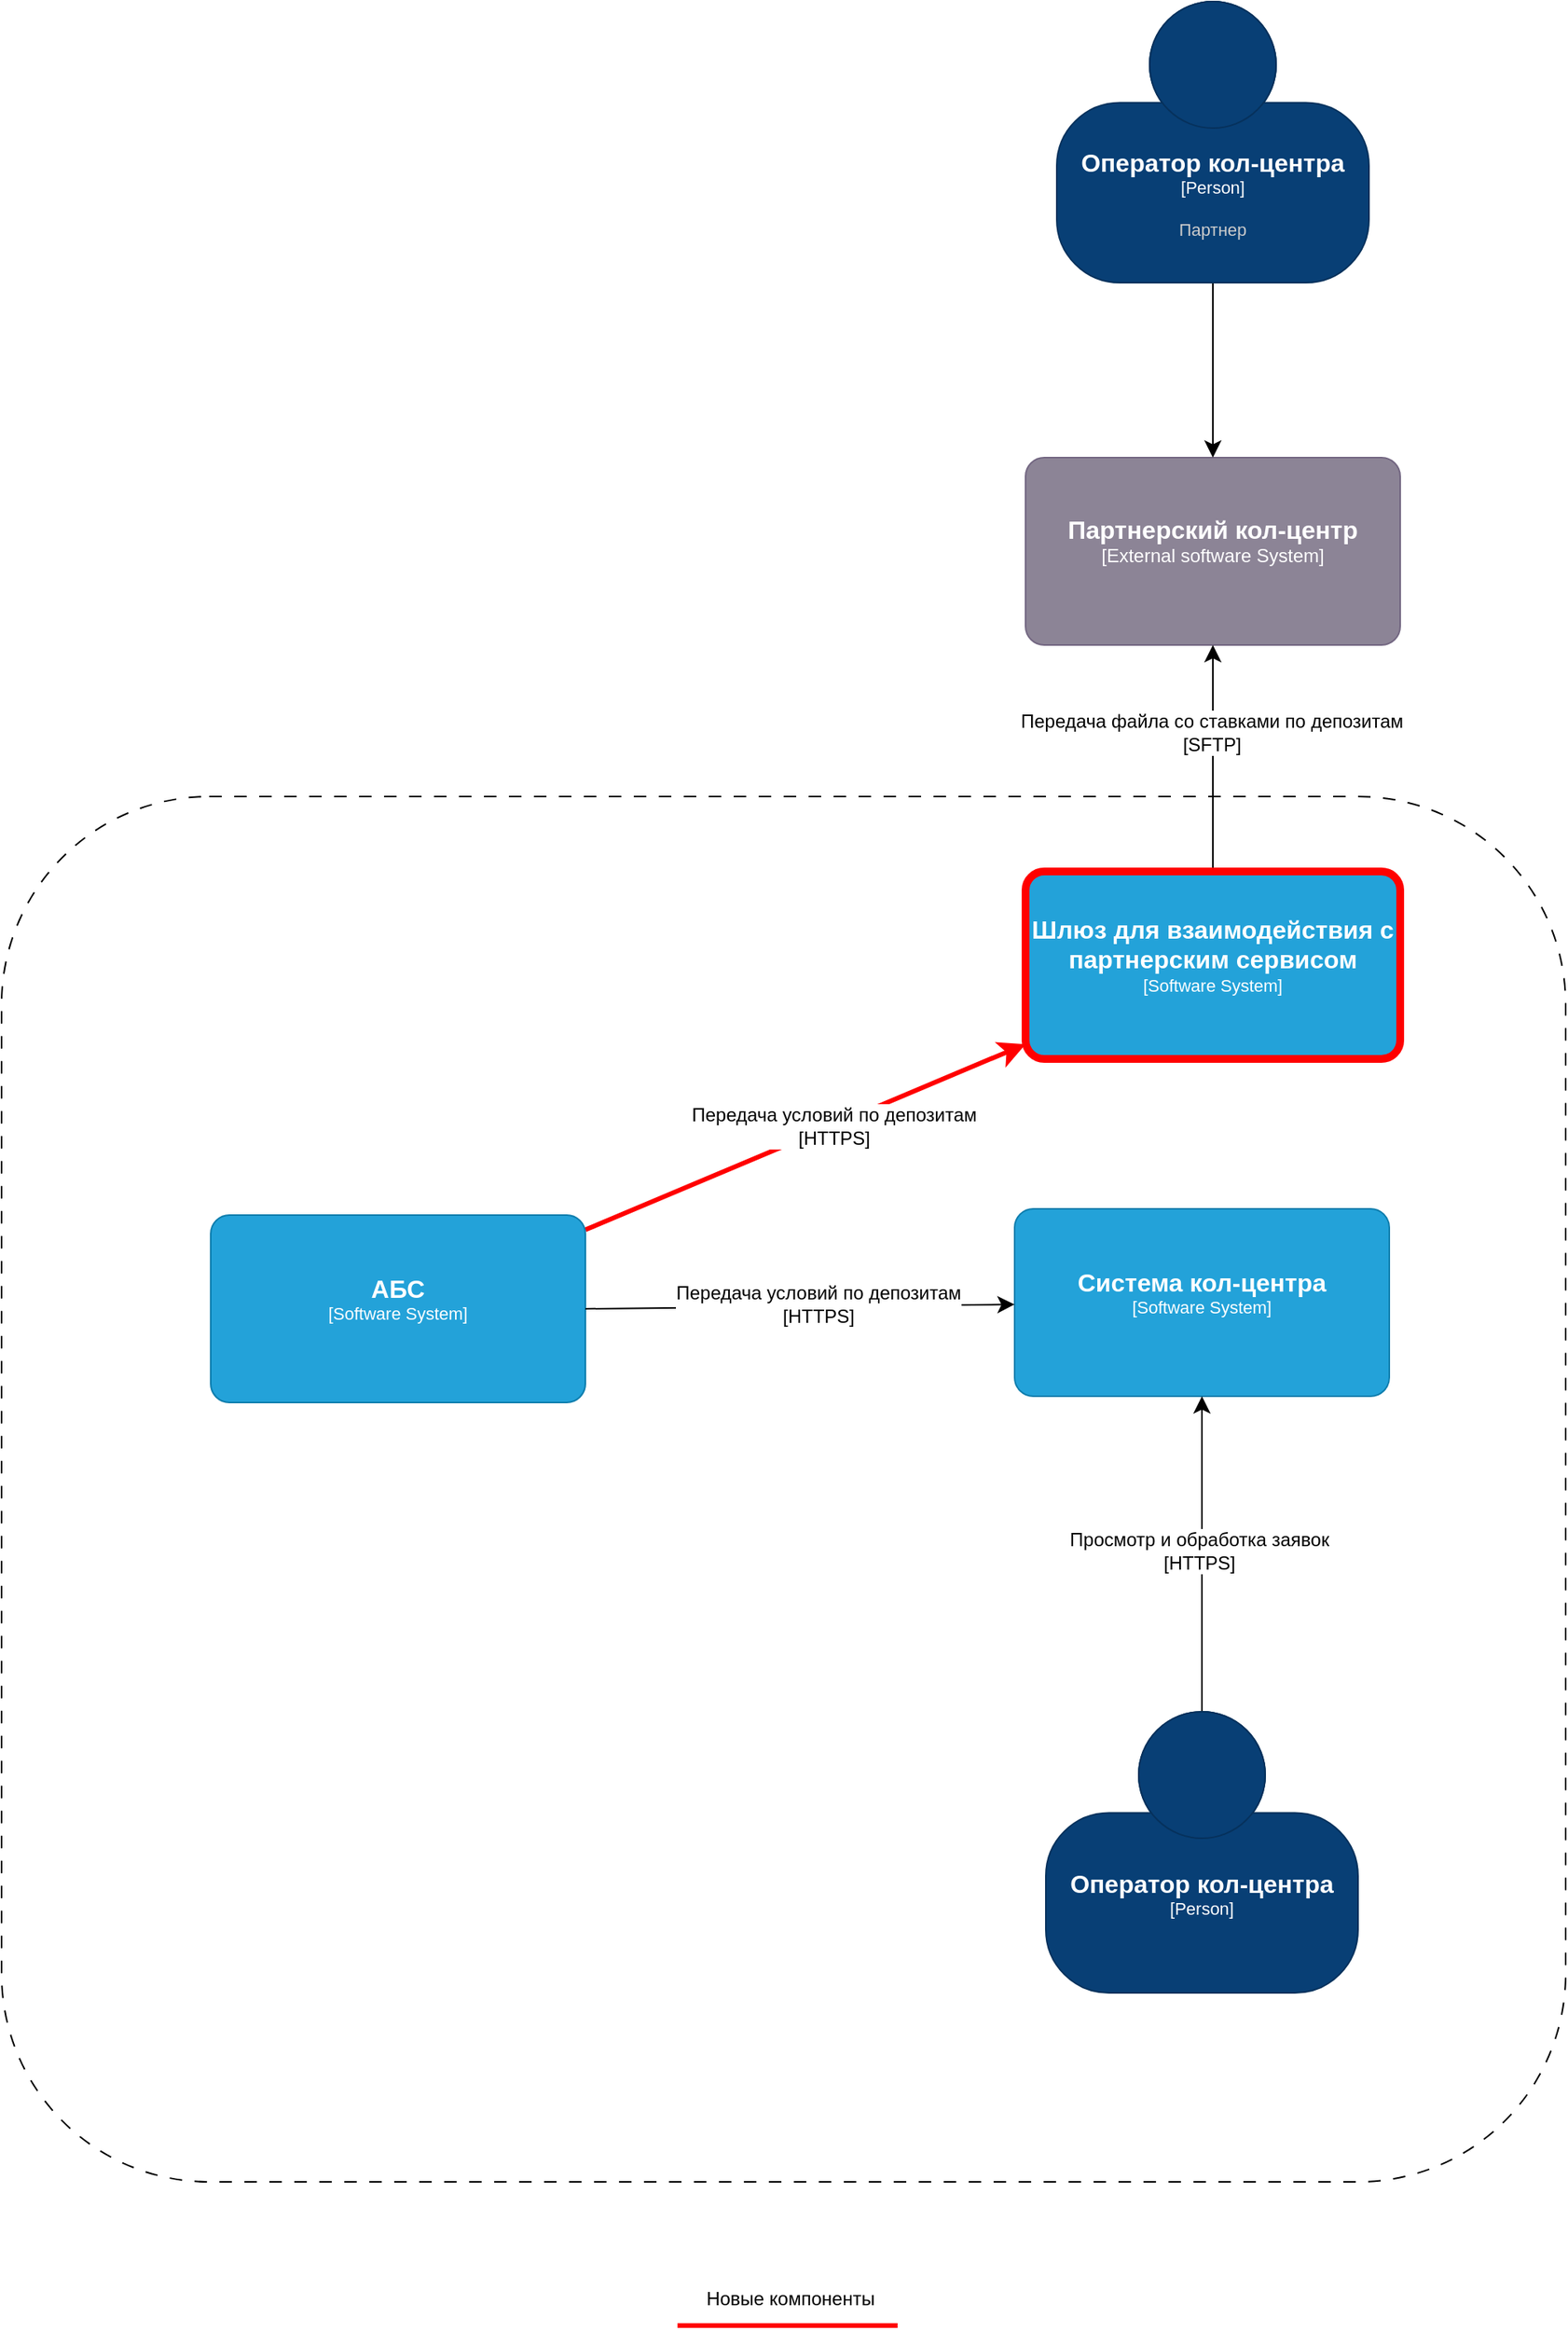 <mxfile version="26.2.2">
  <diagram name="Страница — 1" id="zq33oQ1W5LLMtqZiJtiX">
    <mxGraphModel dx="1385" dy="1926" grid="0" gridSize="10" guides="1" tooltips="1" connect="1" arrows="1" fold="1" page="0" pageScale="1" pageWidth="827" pageHeight="1169" math="0" shadow="0">
      <root>
        <mxCell id="0" />
        <mxCell id="1" parent="0" />
        <mxCell id="WsRf3P99QnQvytNDEwtv-25" value="" style="rounded=1;whiteSpace=wrap;html=1;fontFamily=Helvetica;fontSize=12;fontColor=default;labelBackgroundColor=default;dashed=1;fillColor=none;dashPattern=8 8;" parent="1" vertex="1">
          <mxGeometry x="444" y="-12" width="1002" height="887" as="geometry" />
        </mxCell>
        <mxCell id="YWnAbY3lUvnnl3Xq_GQX-5" style="edgeStyle=none;curved=1;rounded=0;orthogonalLoop=1;jettySize=auto;html=1;fontSize=12;startSize=8;endSize=8;strokeColor=#FF0000;strokeWidth=3;" edge="1" parent="1" source="o-IOHxrIPVLr7GiQBjIR-2" target="YWnAbY3lUvnnl3Xq_GQX-4">
          <mxGeometry relative="1" as="geometry" />
        </mxCell>
        <mxCell id="YWnAbY3lUvnnl3Xq_GQX-6" value="Передача условий по депозитам&lt;br&gt;[HTTPS]" style="edgeLabel;html=1;align=center;verticalAlign=middle;resizable=0;points=[];fontSize=12;" vertex="1" connectable="0" parent="YWnAbY3lUvnnl3Xq_GQX-5">
          <mxGeometry x="0.124" relative="1" as="geometry">
            <mxPoint as="offset" />
          </mxGeometry>
        </mxCell>
        <object placeholders="1" c4Name="АБС" c4Type="Software System" c4Description="" label="&lt;font style=&quot;font-size: 16px&quot;&gt;&lt;b&gt;%c4Name%&lt;/b&gt;&lt;/font&gt;&lt;div&gt;[%c4Type%]&lt;/div&gt;&lt;br&gt;&lt;div&gt;&lt;font style=&quot;font-size: 11px&quot;&gt;&lt;font color=&quot;#cccccc&quot;&gt;%c4Description%&lt;/font&gt;&lt;/div&gt;" id="o-IOHxrIPVLr7GiQBjIR-2">
          <mxCell style="rounded=1;whiteSpace=wrap;html=1;labelBackgroundColor=none;fillColor=#23A2D9;fontColor=#ffffff;align=center;arcSize=10;strokeColor=#0E7DAD;metaEdit=1;resizable=0;points=[[0.25,0,0],[0.5,0,0],[0.75,0,0],[1,0.25,0],[1,0.5,0],[1,0.75,0],[0.75,1,0],[0.5,1,0],[0.25,1,0],[0,0.75,0],[0,0.5,0],[0,0.25,0]];verticalAlign=middle;fontFamily=Helvetica;fontSize=11;" parent="1" vertex="1">
            <mxGeometry x="578" y="256" width="240" height="120" as="geometry" />
          </mxCell>
        </object>
        <object placeholders="1" c4Name="Система кол-центра" c4Type="Software System" c4Description="" label="&lt;font style=&quot;font-size: 16px&quot;&gt;&lt;b&gt;%c4Name%&lt;/b&gt;&lt;/font&gt;&lt;div&gt;[%c4Type%]&lt;/div&gt;&lt;br&gt;&lt;div&gt;&lt;font style=&quot;font-size: 11px&quot;&gt;&lt;font color=&quot;#cccccc&quot;&gt;%c4Description%&lt;/font&gt;&lt;/div&gt;" id="o-IOHxrIPVLr7GiQBjIR-3">
          <mxCell style="rounded=1;whiteSpace=wrap;html=1;labelBackgroundColor=none;fillColor=#23A2D9;fontColor=#ffffff;align=center;arcSize=10;strokeColor=#0E7DAD;metaEdit=1;resizable=0;points=[[0.25,0,0],[0.5,0,0],[0.75,0,0],[1,0.25,0],[1,0.5,0],[1,0.75,0],[0.75,1,0],[0.5,1,0],[0.25,1,0],[0,0.75,0],[0,0.5,0],[0,0.25,0]];verticalAlign=middle;fontFamily=Helvetica;fontSize=11;" parent="1" vertex="1">
            <mxGeometry x="1093" y="252" width="240" height="120" as="geometry" />
          </mxCell>
        </object>
        <mxCell id="WsRf3P99QnQvytNDEwtv-8" style="edgeStyle=none;curved=1;rounded=0;orthogonalLoop=1;jettySize=auto;html=1;fontSize=12;startSize=8;endSize=8;entryX=1;entryY=0.5;entryDx=0;entryDy=0;entryPerimeter=0;startArrow=classic;startFill=1;endArrow=none;" parent="1" source="o-IOHxrIPVLr7GiQBjIR-3" target="o-IOHxrIPVLr7GiQBjIR-2" edge="1">
          <mxGeometry relative="1" as="geometry" />
        </mxCell>
        <mxCell id="WsRf3P99QnQvytNDEwtv-9" value="Передача условий по депозитам&lt;br&gt;[HTTPS]" style="edgeLabel;html=1;align=center;verticalAlign=middle;resizable=0;points=[];fontSize=12;" parent="WsRf3P99QnQvytNDEwtv-8" vertex="1" connectable="0">
          <mxGeometry x="-0.08" y="-2" relative="1" as="geometry">
            <mxPoint as="offset" />
          </mxGeometry>
        </mxCell>
        <mxCell id="WsRf3P99QnQvytNDEwtv-11" style="edgeStyle=none;curved=1;rounded=0;orthogonalLoop=1;jettySize=auto;html=1;fontSize=12;startSize=8;endSize=8;" parent="1" source="WsRf3P99QnQvytNDEwtv-10" target="o-IOHxrIPVLr7GiQBjIR-3" edge="1">
          <mxGeometry relative="1" as="geometry" />
        </mxCell>
        <mxCell id="WsRf3P99QnQvytNDEwtv-12" value="Просмотр и обработка заявок&lt;br&gt;[HTTPS]" style="edgeLabel;html=1;align=center;verticalAlign=middle;resizable=0;points=[];fontSize=12;" parent="WsRf3P99QnQvytNDEwtv-11" vertex="1" connectable="0">
          <mxGeometry x="0.036" y="2" relative="1" as="geometry">
            <mxPoint y="1" as="offset" />
          </mxGeometry>
        </mxCell>
        <object placeholders="1" c4Name="Оператор кол-центра" c4Type="Person" c4Description="" label="&lt;font style=&quot;font-size: 16px&quot;&gt;&lt;b&gt;%c4Name%&lt;/b&gt;&lt;/font&gt;&lt;div&gt;[%c4Type%]&lt;/div&gt;&lt;br&gt;&lt;div&gt;&lt;font style=&quot;font-size: 11px&quot;&gt;&lt;font color=&quot;#cccccc&quot;&gt;%c4Description%&lt;/font&gt;&lt;/div&gt;" id="WsRf3P99QnQvytNDEwtv-10">
          <mxCell style="html=1;fontSize=11;dashed=0;whiteSpace=wrap;fillColor=#083F75;strokeColor=#06315C;fontColor=#ffffff;shape=mxgraph.c4.person2;align=center;metaEdit=1;points=[[0.5,0,0],[1,0.5,0],[1,0.75,0],[0.75,1,0],[0.5,1,0],[0.25,1,0],[0,0.75,0],[0,0.5,0]];resizable=0;" parent="1" vertex="1">
            <mxGeometry x="1113" y="574" width="200" height="180" as="geometry" />
          </mxCell>
        </object>
        <object placeholders="1" c4Name="Партнерский кол-центр" c4Type="External software System" c4Description="" label="&lt;font style=&quot;font-size: 16px&quot;&gt;&lt;b&gt;%c4Name%&lt;/b&gt;&lt;/font&gt;&lt;div&gt;[%c4Type%]&lt;/div&gt;&lt;br&gt;&lt;div&gt;&lt;font style=&quot;font-size: 11px&quot;&gt;&lt;font color=&quot;#cccccc&quot;&gt;%c4Description%&lt;/font&gt;&lt;/div&gt;" id="YWnAbY3lUvnnl3Xq_GQX-1">
          <mxCell style="rounded=1;whiteSpace=wrap;html=1;labelBackgroundColor=none;fillColor=#8C8496;align=center;arcSize=10;strokeColor=#736782;metaEdit=1;resizable=0;points=[[0.25,0,0],[0.5,0,0],[0.75,0,0],[1,0.25,0],[1,0.5,0],[1,0.75,0],[0.75,1,0],[0.5,1,0],[0.25,1,0],[0,0.75,0],[0,0.5,0],[0,0.25,0]];verticalAlign=middle;fontFamily=Helvetica;fontSize=12;fontColor=#ffffff;" vertex="1" parent="1">
            <mxGeometry x="1100" y="-229" width="240" height="120" as="geometry" />
          </mxCell>
        </object>
        <mxCell id="YWnAbY3lUvnnl3Xq_GQX-3" style="edgeStyle=none;curved=1;rounded=0;orthogonalLoop=1;jettySize=auto;html=1;fontSize=12;startSize=8;endSize=8;" edge="1" parent="1" source="YWnAbY3lUvnnl3Xq_GQX-2" target="YWnAbY3lUvnnl3Xq_GQX-1">
          <mxGeometry relative="1" as="geometry" />
        </mxCell>
        <object placeholders="1" c4Name="Оператор кол-центра" c4Type="Person" c4Description="Партнер" label="&lt;font style=&quot;font-size: 16px&quot;&gt;&lt;b&gt;%c4Name%&lt;/b&gt;&lt;/font&gt;&lt;div&gt;[%c4Type%]&lt;/div&gt;&lt;br&gt;&lt;div&gt;&lt;font style=&quot;font-size: 11px&quot;&gt;&lt;font color=&quot;#cccccc&quot;&gt;%c4Description%&lt;/font&gt;&lt;/div&gt;" id="YWnAbY3lUvnnl3Xq_GQX-2">
          <mxCell style="html=1;fontSize=11;dashed=0;whiteSpace=wrap;fillColor=#083F75;strokeColor=#06315C;fontColor=#ffffff;shape=mxgraph.c4.person2;align=center;metaEdit=1;points=[[0.5,0,0],[1,0.5,0],[1,0.75,0],[0.75,1,0],[0.5,1,0],[0.25,1,0],[0,0.75,0],[0,0.5,0]];resizable=0;" vertex="1" parent="1">
            <mxGeometry x="1120" y="-521" width="200" height="180" as="geometry" />
          </mxCell>
        </object>
        <mxCell id="YWnAbY3lUvnnl3Xq_GQX-7" style="edgeStyle=none;curved=1;rounded=0;orthogonalLoop=1;jettySize=auto;html=1;fontSize=12;startSize=8;endSize=8;" edge="1" parent="1" source="YWnAbY3lUvnnl3Xq_GQX-4" target="YWnAbY3lUvnnl3Xq_GQX-1">
          <mxGeometry relative="1" as="geometry" />
        </mxCell>
        <mxCell id="YWnAbY3lUvnnl3Xq_GQX-8" value="Передача файла со ставками по депозитам&lt;div&gt;[SFTP]&lt;/div&gt;" style="edgeLabel;html=1;align=center;verticalAlign=middle;resizable=0;points=[];fontSize=12;" vertex="1" connectable="0" parent="YWnAbY3lUvnnl3Xq_GQX-7">
          <mxGeometry x="0.232" y="1" relative="1" as="geometry">
            <mxPoint as="offset" />
          </mxGeometry>
        </mxCell>
        <object placeholders="1" c4Name="Шлюз для взаимодействия с партнерским сервисом" c4Type="Software System" c4Description="" label="&lt;font style=&quot;font-size: 16px&quot;&gt;&lt;b&gt;%c4Name%&lt;/b&gt;&lt;/font&gt;&lt;div&gt;[%c4Type%]&lt;/div&gt;&lt;br&gt;&lt;div&gt;&lt;font style=&quot;font-size: 11px&quot;&gt;&lt;font color=&quot;#cccccc&quot;&gt;%c4Description%&lt;/font&gt;&lt;/div&gt;" id="YWnAbY3lUvnnl3Xq_GQX-4">
          <mxCell style="rounded=1;whiteSpace=wrap;html=1;labelBackgroundColor=none;fillColor=#23A2D9;fontColor=#ffffff;align=center;arcSize=10;strokeColor=#FF0000;metaEdit=1;resizable=0;points=[[0.25,0,0],[0.5,0,0],[0.75,0,0],[1,0.25,0],[1,0.5,0],[1,0.75,0],[0.75,1,0],[0.5,1,0],[0.25,1,0],[0,0.75,0],[0,0.5,0],[0,0.25,0]];verticalAlign=middle;fontFamily=Helvetica;fontSize=11;strokeWidth=5;" vertex="1" parent="1">
            <mxGeometry x="1100" y="36" width="240" height="120" as="geometry" />
          </mxCell>
        </object>
        <mxCell id="YWnAbY3lUvnnl3Xq_GQX-9" value="" style="endArrow=none;html=1;rounded=0;fontSize=12;startSize=8;endSize=8;curved=1;strokeColor=#FF0000;strokeWidth=3;align=center;verticalAlign=middle;fontFamily=Helvetica;fontColor=#ffffff;labelBackgroundColor=none;resizable=0;fillColor=#23A2D9;" edge="1" parent="1">
          <mxGeometry width="50" height="50" relative="1" as="geometry">
            <mxPoint x="877" y="967" as="sourcePoint" />
            <mxPoint x="1018" y="967" as="targetPoint" />
          </mxGeometry>
        </mxCell>
        <mxCell id="YWnAbY3lUvnnl3Xq_GQX-10" value="Новые компоненты" style="edgeLabel;html=1;align=center;verticalAlign=middle;resizable=0;points=[];fontSize=12;" vertex="1" connectable="0" parent="YWnAbY3lUvnnl3Xq_GQX-9">
          <mxGeometry x="-0.041" y="3" relative="1" as="geometry">
            <mxPoint x="4" y="-14" as="offset" />
          </mxGeometry>
        </mxCell>
      </root>
    </mxGraphModel>
  </diagram>
</mxfile>
